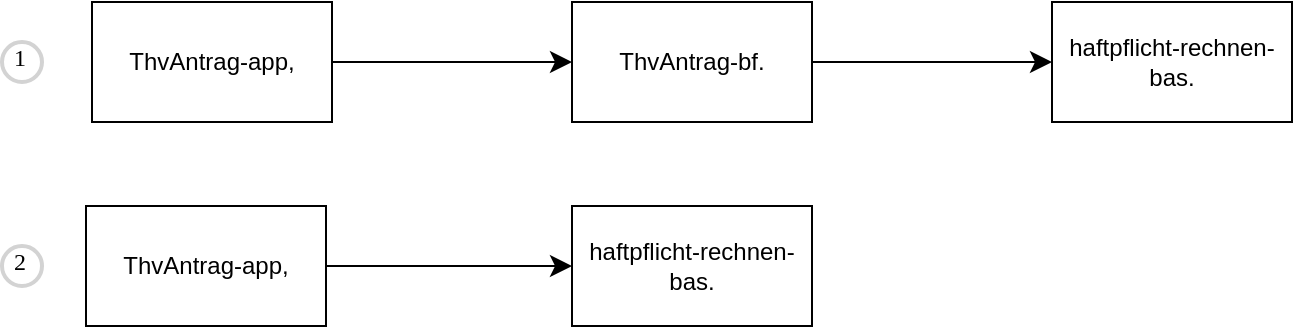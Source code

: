 <mxfile version="28.0.6">
  <diagram name="Page-1" id="dxIZ_2zdy7K_bjG549Ky">
    <mxGraphModel dx="1042" dy="712" grid="0" gridSize="10" guides="1" tooltips="1" connect="1" arrows="1" fold="1" page="0" pageScale="1" pageWidth="850" pageHeight="1100" math="0" shadow="0">
      <root>
        <mxCell id="0" />
        <mxCell id="1" parent="0" />
        <mxCell id="NbQW37odatUNeAf5Amh3-3" value="" style="edgeStyle=none;curved=1;rounded=0;orthogonalLoop=1;jettySize=auto;html=1;fontSize=12;startSize=8;endSize=8;" edge="1" parent="1" source="NbQW37odatUNeAf5Amh3-1" target="NbQW37odatUNeAf5Amh3-2">
          <mxGeometry relative="1" as="geometry" />
        </mxCell>
        <mxCell id="NbQW37odatUNeAf5Amh3-1" value="ThvAntrag-app," style="rounded=0;whiteSpace=wrap;html=1;" vertex="1" parent="1">
          <mxGeometry x="140" y="170" width="120" height="60" as="geometry" />
        </mxCell>
        <mxCell id="NbQW37odatUNeAf5Amh3-5" value="" style="edgeStyle=none;curved=1;rounded=0;orthogonalLoop=1;jettySize=auto;html=1;fontSize=12;startSize=8;endSize=8;" edge="1" parent="1" source="NbQW37odatUNeAf5Amh3-2" target="NbQW37odatUNeAf5Amh3-4">
          <mxGeometry relative="1" as="geometry" />
        </mxCell>
        <mxCell id="NbQW37odatUNeAf5Amh3-2" value="ThvAntrag-bf." style="rounded=0;whiteSpace=wrap;html=1;" vertex="1" parent="1">
          <mxGeometry x="380" y="170" width="120" height="60" as="geometry" />
        </mxCell>
        <mxCell id="NbQW37odatUNeAf5Amh3-4" value="haftpflicht-rechnen-bas." style="rounded=0;whiteSpace=wrap;html=1;" vertex="1" parent="1">
          <mxGeometry x="620" y="170" width="120" height="60" as="geometry" />
        </mxCell>
        <mxCell id="NbQW37odatUNeAf5Amh3-6" value="" style="edgeStyle=none;curved=1;rounded=0;orthogonalLoop=1;jettySize=auto;html=1;fontSize=12;startSize=8;endSize=8;" edge="1" parent="1" source="NbQW37odatUNeAf5Amh3-7" target="NbQW37odatUNeAf5Amh3-10">
          <mxGeometry relative="1" as="geometry">
            <mxPoint x="377" y="302" as="targetPoint" />
          </mxGeometry>
        </mxCell>
        <mxCell id="NbQW37odatUNeAf5Amh3-7" value="ThvAntrag-app," style="rounded=0;whiteSpace=wrap;html=1;" vertex="1" parent="1">
          <mxGeometry x="137" y="272" width="120" height="60" as="geometry" />
        </mxCell>
        <mxCell id="NbQW37odatUNeAf5Amh3-8" value="" style="edgeStyle=none;curved=1;rounded=0;orthogonalLoop=1;jettySize=auto;html=1;fontSize=12;startSize=8;endSize=8;" edge="1" parent="1" target="NbQW37odatUNeAf5Amh3-10">
          <mxGeometry relative="1" as="geometry">
            <mxPoint x="497" y="302" as="sourcePoint" />
          </mxGeometry>
        </mxCell>
        <mxCell id="NbQW37odatUNeAf5Amh3-10" value="haftpflicht-rechnen-bas." style="rounded=0;whiteSpace=wrap;html=1;" vertex="1" parent="1">
          <mxGeometry x="380" y="272" width="120" height="60" as="geometry" />
        </mxCell>
        <mxCell id="NbQW37odatUNeAf5Amh3-12" value="1" style="ellipse;whiteSpace=wrap;html=1;aspect=fixed;strokeWidth=2;fontFamily=Tahoma;spacingBottom=4;spacingRight=2;strokeColor=#d3d3d3;" vertex="1" parent="1">
          <mxGeometry x="95" y="190" width="20" height="20" as="geometry" />
        </mxCell>
        <mxCell id="NbQW37odatUNeAf5Amh3-13" value="2" style="ellipse;whiteSpace=wrap;html=1;aspect=fixed;strokeWidth=2;fontFamily=Tahoma;spacingBottom=4;spacingRight=2;strokeColor=#d3d3d3;" vertex="1" parent="1">
          <mxGeometry x="95" y="292" width="20" height="20" as="geometry" />
        </mxCell>
      </root>
    </mxGraphModel>
  </diagram>
</mxfile>
